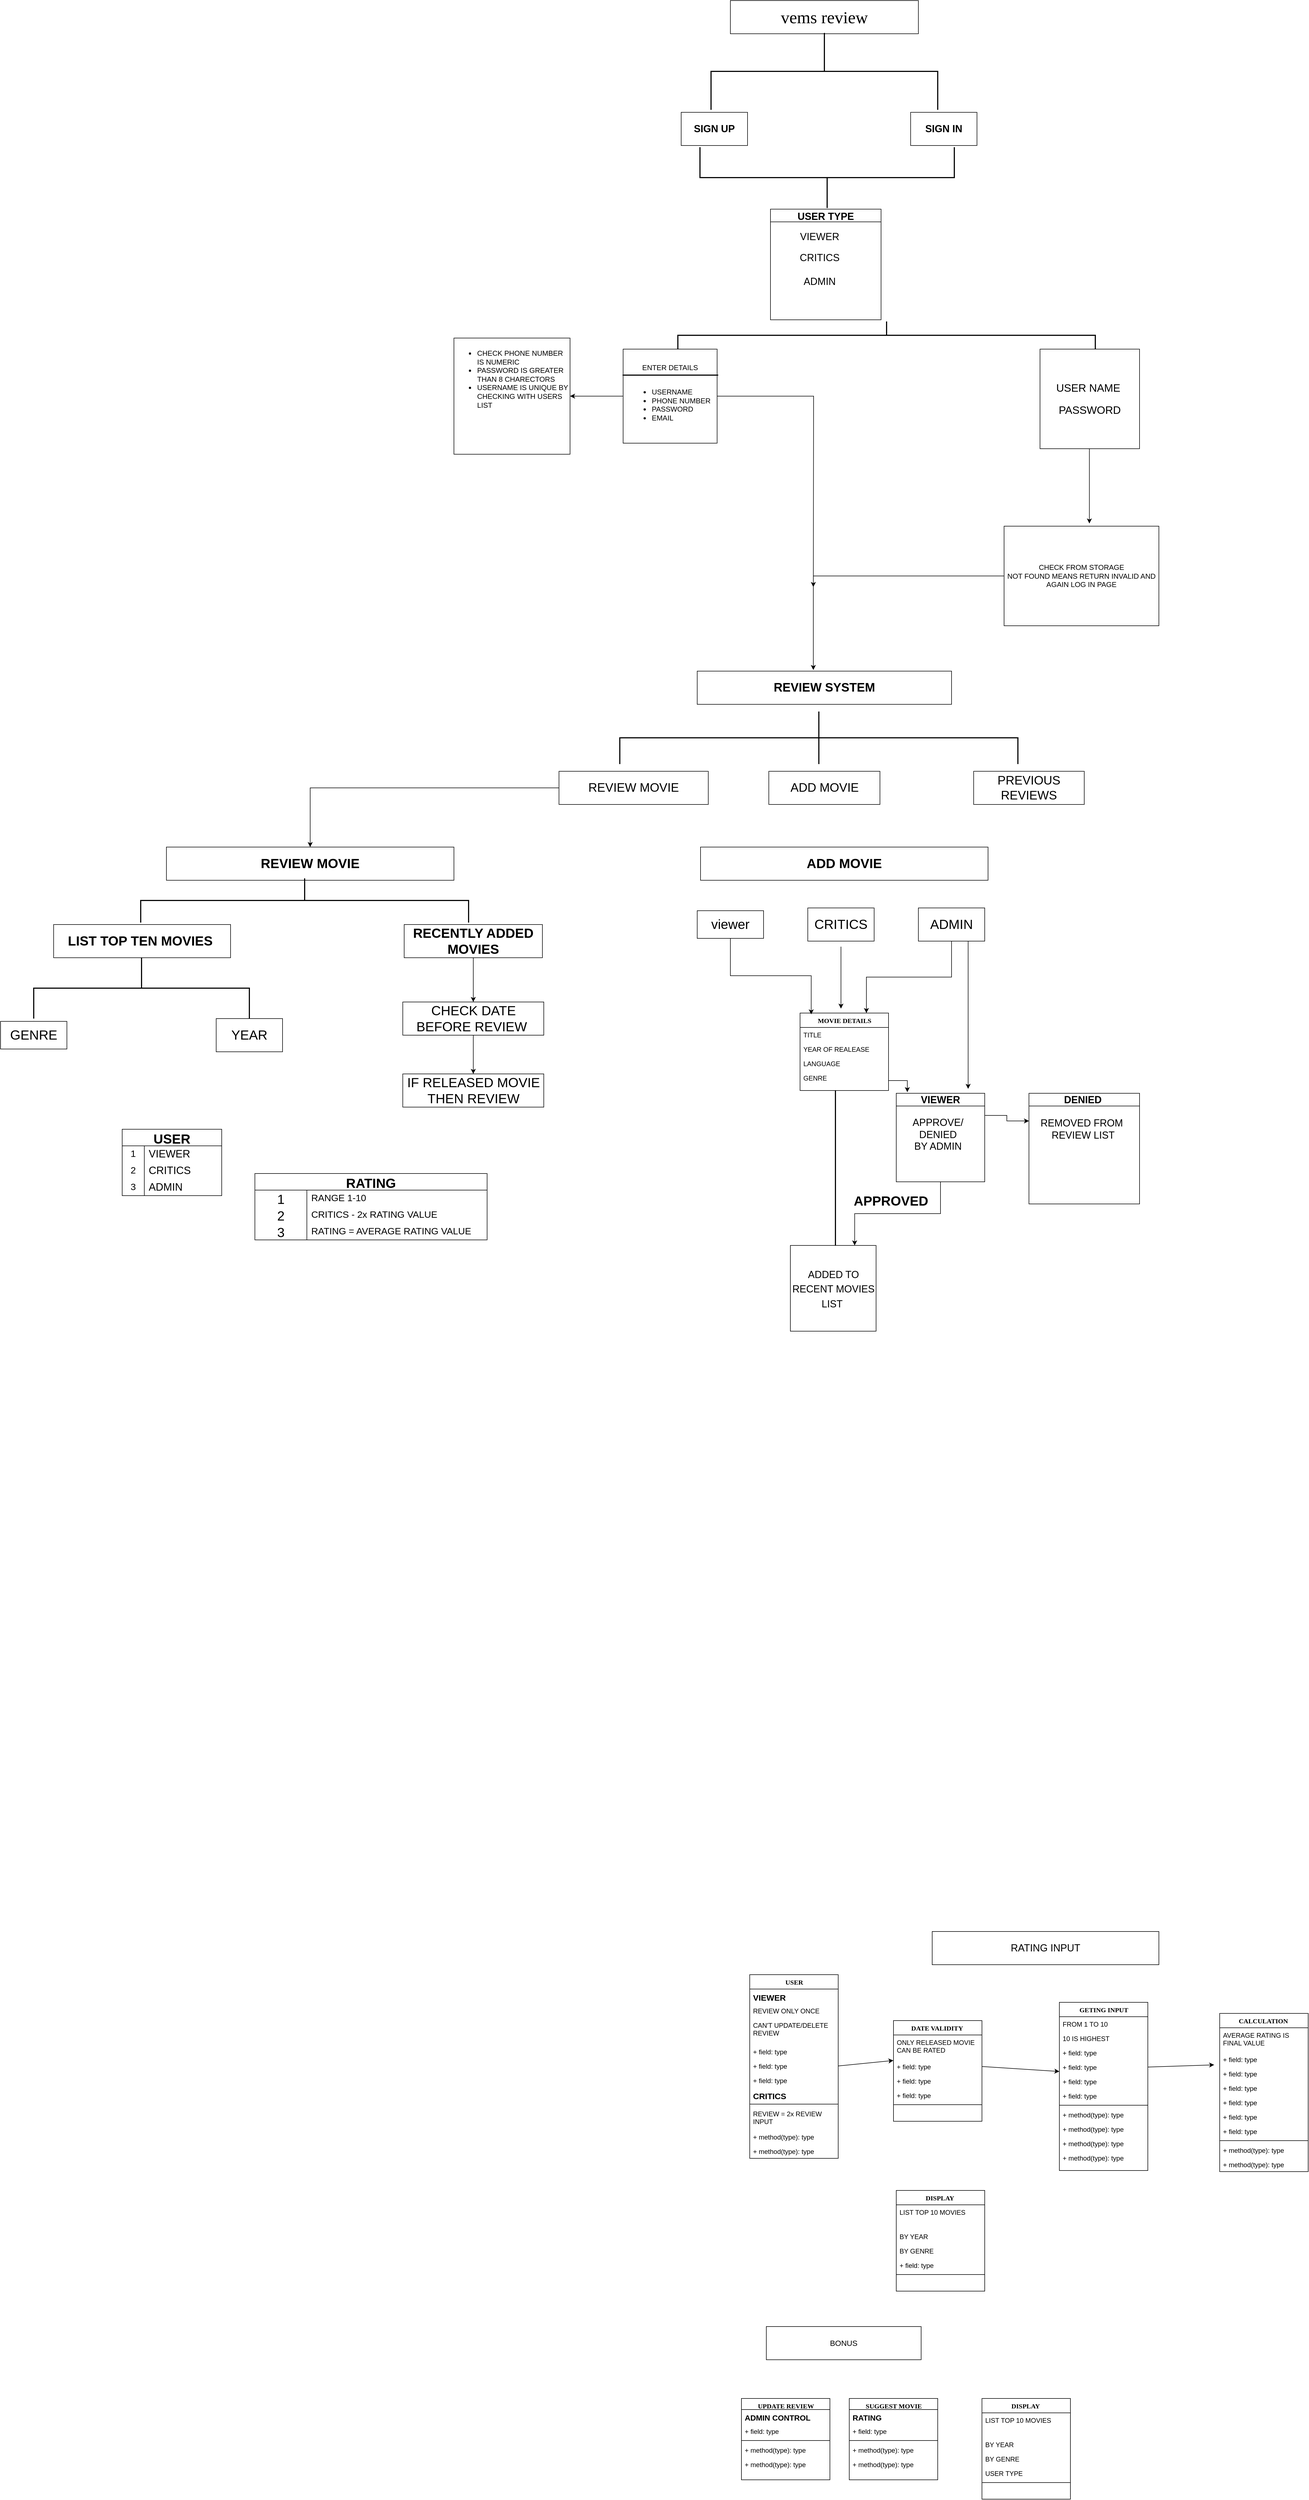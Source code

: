 <mxfile version="20.5.3" type="github">
  <diagram name="Page-1" id="9f46799a-70d6-7492-0946-bef42562c5a5">
    <mxGraphModel dx="3189" dy="2248" grid="1" gridSize="10" guides="1" tooltips="1" connect="1" arrows="1" fold="1" page="1" pageScale="1" pageWidth="1100" pageHeight="850" background="none" math="0" shadow="0">
      <root>
        <mxCell id="0" />
        <mxCell id="1" parent="0" />
        <mxCell id="78961159f06e98e8-56" value="MOVIE DETAILS" style="swimlane;html=1;fontStyle=1;align=center;verticalAlign=top;childLayout=stackLayout;horizontal=1;startSize=26;horizontalStack=0;resizeParent=1;resizeLast=0;collapsible=1;marginBottom=0;swimlaneFillColor=#ffffff;rounded=0;shadow=0;comic=0;labelBackgroundColor=none;strokeWidth=1;fillColor=none;fontFamily=Verdana;fontSize=12" parent="1" vertex="1">
          <mxGeometry x="326" y="200" width="160" height="140" as="geometry" />
        </mxCell>
        <mxCell id="78961159f06e98e8-58" value="TITLE" style="text;html=1;strokeColor=none;fillColor=none;align=left;verticalAlign=top;spacingLeft=4;spacingRight=4;whiteSpace=wrap;overflow=hidden;rotatable=0;points=[[0,0.5],[1,0.5]];portConstraint=eastwest;" parent="78961159f06e98e8-56" vertex="1">
          <mxGeometry y="26" width="160" height="26" as="geometry" />
        </mxCell>
        <mxCell id="78961159f06e98e8-57" value="YEAR OF REALEASE" style="text;html=1;strokeColor=none;fillColor=none;align=left;verticalAlign=top;spacingLeft=4;spacingRight=4;whiteSpace=wrap;overflow=hidden;rotatable=0;points=[[0,0.5],[1,0.5]];portConstraint=eastwest;" parent="78961159f06e98e8-56" vertex="1">
          <mxGeometry y="52" width="160" height="26" as="geometry" />
        </mxCell>
        <mxCell id="78961159f06e98e8-59" value="LANGUAGE" style="text;html=1;strokeColor=none;fillColor=none;align=left;verticalAlign=top;spacingLeft=4;spacingRight=4;whiteSpace=wrap;overflow=hidden;rotatable=0;points=[[0,0.5],[1,0.5]];portConstraint=eastwest;" parent="78961159f06e98e8-56" vertex="1">
          <mxGeometry y="78" width="160" height="26" as="geometry" />
        </mxCell>
        <mxCell id="78961159f06e98e8-61" value="GENRE" style="text;html=1;strokeColor=none;fillColor=none;align=left;verticalAlign=top;spacingLeft=4;spacingRight=4;whiteSpace=wrap;overflow=hidden;rotatable=0;points=[[0,0.5],[1,0.5]];portConstraint=eastwest;" parent="78961159f06e98e8-56" vertex="1">
          <mxGeometry y="104" width="160" height="36" as="geometry" />
        </mxCell>
        <mxCell id="78961159f06e98e8-69" value="USER" style="swimlane;html=1;fontStyle=1;align=center;verticalAlign=top;childLayout=stackLayout;horizontal=1;startSize=26;horizontalStack=0;resizeParent=1;resizeLast=0;collapsible=1;marginBottom=0;swimlaneFillColor=#ffffff;rounded=0;shadow=0;comic=0;labelBackgroundColor=none;strokeWidth=1;fillColor=none;fontFamily=Verdana;fontSize=12" parent="1" vertex="1">
          <mxGeometry x="235" y="1938" width="160" height="332" as="geometry" />
        </mxCell>
        <mxCell id="78961159f06e98e8-75" value="&lt;b&gt;&lt;font style=&quot;font-size: 15px;&quot;&gt;VIEWER&lt;/font&gt;&lt;/b&gt;" style="text;html=1;strokeColor=none;fillColor=none;align=left;verticalAlign=top;spacingLeft=4;spacingRight=4;whiteSpace=wrap;overflow=hidden;rotatable=0;points=[[0,0.5],[1,0.5]];portConstraint=eastwest;" parent="78961159f06e98e8-69" vertex="1">
          <mxGeometry y="26" width="160" height="26" as="geometry" />
        </mxCell>
        <mxCell id="78961159f06e98e8-70" value="REVIEW ONLY ONCE" style="text;html=1;strokeColor=none;fillColor=none;align=left;verticalAlign=top;spacingLeft=4;spacingRight=4;whiteSpace=wrap;overflow=hidden;rotatable=0;points=[[0,0.5],[1,0.5]];portConstraint=eastwest;" parent="78961159f06e98e8-69" vertex="1">
          <mxGeometry y="52" width="160" height="26" as="geometry" />
        </mxCell>
        <mxCell id="78961159f06e98e8-72" value="CAN&#39;T UPDATE/DELETE REVIEW" style="text;html=1;strokeColor=none;fillColor=none;align=left;verticalAlign=top;spacingLeft=4;spacingRight=4;whiteSpace=wrap;overflow=hidden;rotatable=0;points=[[0,0.5],[1,0.5]];portConstraint=eastwest;" parent="78961159f06e98e8-69" vertex="1">
          <mxGeometry y="78" width="160" height="48" as="geometry" />
        </mxCell>
        <mxCell id="78961159f06e98e8-74" value="+ field: type" style="text;html=1;strokeColor=none;fillColor=none;align=left;verticalAlign=top;spacingLeft=4;spacingRight=4;whiteSpace=wrap;overflow=hidden;rotatable=0;points=[[0,0.5],[1,0.5]];portConstraint=eastwest;" parent="78961159f06e98e8-69" vertex="1">
          <mxGeometry y="126" width="160" height="26" as="geometry" />
        </mxCell>
        <mxCell id="78961159f06e98e8-71" value="+ field: type" style="text;html=1;strokeColor=none;fillColor=none;align=left;verticalAlign=top;spacingLeft=4;spacingRight=4;whiteSpace=wrap;overflow=hidden;rotatable=0;points=[[0,0.5],[1,0.5]];portConstraint=eastwest;" parent="78961159f06e98e8-69" vertex="1">
          <mxGeometry y="152" width="160" height="26" as="geometry" />
        </mxCell>
        <mxCell id="78961159f06e98e8-76" value="+ field: type" style="text;html=1;strokeColor=none;fillColor=none;align=left;verticalAlign=top;spacingLeft=4;spacingRight=4;whiteSpace=wrap;overflow=hidden;rotatable=0;points=[[0,0.5],[1,0.5]];portConstraint=eastwest;" parent="78961159f06e98e8-69" vertex="1">
          <mxGeometry y="178" width="160" height="26" as="geometry" />
        </mxCell>
        <mxCell id="78961159f06e98e8-78" value="&lt;b&gt;&lt;font style=&quot;font-size: 15px;&quot;&gt;CRITICS&lt;/font&gt;&lt;/b&gt;" style="text;html=1;strokeColor=none;fillColor=none;align=left;verticalAlign=top;spacingLeft=4;spacingRight=4;whiteSpace=wrap;overflow=hidden;rotatable=0;points=[[0,0.5],[1,0.5]];portConstraint=eastwest;" parent="78961159f06e98e8-69" vertex="1">
          <mxGeometry y="204" width="160" height="26" as="geometry" />
        </mxCell>
        <mxCell id="78961159f06e98e8-77" value="" style="line;html=1;strokeWidth=1;fillColor=none;align=left;verticalAlign=middle;spacingTop=-1;spacingLeft=3;spacingRight=3;rotatable=0;labelPosition=right;points=[];portConstraint=eastwest;" parent="78961159f06e98e8-69" vertex="1">
          <mxGeometry y="230" width="160" height="8" as="geometry" />
        </mxCell>
        <mxCell id="78961159f06e98e8-79" value="REVIEW = 2x REVIEW INPUT" style="text;html=1;strokeColor=none;fillColor=none;align=left;verticalAlign=top;spacingLeft=4;spacingRight=4;whiteSpace=wrap;overflow=hidden;rotatable=0;points=[[0,0.5],[1,0.5]];portConstraint=eastwest;" parent="78961159f06e98e8-69" vertex="1">
          <mxGeometry y="238" width="160" height="42" as="geometry" />
        </mxCell>
        <mxCell id="78961159f06e98e8-80" value="+ method(type): type" style="text;html=1;strokeColor=none;fillColor=none;align=left;verticalAlign=top;spacingLeft=4;spacingRight=4;whiteSpace=wrap;overflow=hidden;rotatable=0;points=[[0,0.5],[1,0.5]];portConstraint=eastwest;" parent="78961159f06e98e8-69" vertex="1">
          <mxGeometry y="280" width="160" height="26" as="geometry" />
        </mxCell>
        <mxCell id="78961159f06e98e8-81" value="+ method(type): type" style="text;html=1;strokeColor=none;fillColor=none;align=left;verticalAlign=top;spacingLeft=4;spacingRight=4;whiteSpace=wrap;overflow=hidden;rotatable=0;points=[[0,0.5],[1,0.5]];portConstraint=eastwest;" parent="78961159f06e98e8-69" vertex="1">
          <mxGeometry y="306" width="160" height="26" as="geometry" />
        </mxCell>
        <mxCell id="78961159f06e98e8-82" value="CALCULATION&amp;nbsp;" style="swimlane;html=1;fontStyle=1;align=center;verticalAlign=top;childLayout=stackLayout;horizontal=1;startSize=26;horizontalStack=0;resizeParent=1;resizeLast=0;collapsible=1;marginBottom=0;swimlaneFillColor=#ffffff;rounded=0;shadow=0;comic=0;labelBackgroundColor=none;strokeWidth=1;fillColor=none;fontFamily=Verdana;fontSize=12" parent="1" vertex="1">
          <mxGeometry x="1085" y="2008" width="160" height="286" as="geometry" />
        </mxCell>
        <mxCell id="78961159f06e98e8-83" value="AVERAGE RATING IS FINAL VALUE" style="text;html=1;strokeColor=none;fillColor=none;align=left;verticalAlign=top;spacingLeft=4;spacingRight=4;whiteSpace=wrap;overflow=hidden;rotatable=0;points=[[0,0.5],[1,0.5]];portConstraint=eastwest;" parent="78961159f06e98e8-82" vertex="1">
          <mxGeometry y="26" width="160" height="44" as="geometry" />
        </mxCell>
        <mxCell id="78961159f06e98e8-84" value="+ field: type" style="text;html=1;strokeColor=none;fillColor=none;align=left;verticalAlign=top;spacingLeft=4;spacingRight=4;whiteSpace=wrap;overflow=hidden;rotatable=0;points=[[0,0.5],[1,0.5]];portConstraint=eastwest;" parent="78961159f06e98e8-82" vertex="1">
          <mxGeometry y="70" width="160" height="26" as="geometry" />
        </mxCell>
        <mxCell id="78961159f06e98e8-85" value="+ field: type" style="text;html=1;strokeColor=none;fillColor=none;align=left;verticalAlign=top;spacingLeft=4;spacingRight=4;whiteSpace=wrap;overflow=hidden;rotatable=0;points=[[0,0.5],[1,0.5]];portConstraint=eastwest;" parent="78961159f06e98e8-82" vertex="1">
          <mxGeometry y="96" width="160" height="26" as="geometry" />
        </mxCell>
        <mxCell id="78961159f06e98e8-86" value="+ field: type" style="text;html=1;strokeColor=none;fillColor=none;align=left;verticalAlign=top;spacingLeft=4;spacingRight=4;whiteSpace=wrap;overflow=hidden;rotatable=0;points=[[0,0.5],[1,0.5]];portConstraint=eastwest;" parent="78961159f06e98e8-82" vertex="1">
          <mxGeometry y="122" width="160" height="26" as="geometry" />
        </mxCell>
        <mxCell id="78961159f06e98e8-87" value="+ field: type" style="text;html=1;strokeColor=none;fillColor=none;align=left;verticalAlign=top;spacingLeft=4;spacingRight=4;whiteSpace=wrap;overflow=hidden;rotatable=0;points=[[0,0.5],[1,0.5]];portConstraint=eastwest;" parent="78961159f06e98e8-82" vertex="1">
          <mxGeometry y="148" width="160" height="26" as="geometry" />
        </mxCell>
        <mxCell id="78961159f06e98e8-88" value="+ field: type" style="text;html=1;strokeColor=none;fillColor=none;align=left;verticalAlign=top;spacingLeft=4;spacingRight=4;whiteSpace=wrap;overflow=hidden;rotatable=0;points=[[0,0.5],[1,0.5]];portConstraint=eastwest;" parent="78961159f06e98e8-82" vertex="1">
          <mxGeometry y="174" width="160" height="26" as="geometry" />
        </mxCell>
        <mxCell id="78961159f06e98e8-89" value="+ field: type" style="text;html=1;strokeColor=none;fillColor=none;align=left;verticalAlign=top;spacingLeft=4;spacingRight=4;whiteSpace=wrap;overflow=hidden;rotatable=0;points=[[0,0.5],[1,0.5]];portConstraint=eastwest;" parent="78961159f06e98e8-82" vertex="1">
          <mxGeometry y="200" width="160" height="26" as="geometry" />
        </mxCell>
        <mxCell id="78961159f06e98e8-90" value="" style="line;html=1;strokeWidth=1;fillColor=none;align=left;verticalAlign=middle;spacingTop=-1;spacingLeft=3;spacingRight=3;rotatable=0;labelPosition=right;points=[];portConstraint=eastwest;" parent="78961159f06e98e8-82" vertex="1">
          <mxGeometry y="226" width="160" height="8" as="geometry" />
        </mxCell>
        <mxCell id="78961159f06e98e8-91" value="+ method(type): type" style="text;html=1;strokeColor=none;fillColor=none;align=left;verticalAlign=top;spacingLeft=4;spacingRight=4;whiteSpace=wrap;overflow=hidden;rotatable=0;points=[[0,0.5],[1,0.5]];portConstraint=eastwest;" parent="78961159f06e98e8-82" vertex="1">
          <mxGeometry y="234" width="160" height="26" as="geometry" />
        </mxCell>
        <mxCell id="78961159f06e98e8-94" value="+ method(type): type" style="text;html=1;strokeColor=none;fillColor=none;align=left;verticalAlign=top;spacingLeft=4;spacingRight=4;whiteSpace=wrap;overflow=hidden;rotatable=0;points=[[0,0.5],[1,0.5]];portConstraint=eastwest;" parent="78961159f06e98e8-82" vertex="1">
          <mxGeometry y="260" width="160" height="26" as="geometry" />
        </mxCell>
        <mxCell id="78961159f06e98e8-95" value="DATE VALIDITY&amp;nbsp;" style="swimlane;html=1;fontStyle=1;align=center;verticalAlign=top;childLayout=stackLayout;horizontal=1;startSize=26;horizontalStack=0;resizeParent=1;resizeLast=0;collapsible=1;marginBottom=0;swimlaneFillColor=#ffffff;rounded=0;shadow=0;comic=0;labelBackgroundColor=none;strokeWidth=1;fillColor=none;fontFamily=Verdana;fontSize=12" parent="1" vertex="1">
          <mxGeometry x="495" y="2021" width="160" height="182" as="geometry" />
        </mxCell>
        <mxCell id="78961159f06e98e8-96" value="ONLY RELEASED MOVIE CAN BE RATED" style="text;html=1;strokeColor=none;fillColor=none;align=left;verticalAlign=top;spacingLeft=4;spacingRight=4;whiteSpace=wrap;overflow=hidden;rotatable=0;points=[[0,0.5],[1,0.5]];portConstraint=eastwest;" parent="78961159f06e98e8-95" vertex="1">
          <mxGeometry y="26" width="160" height="44" as="geometry" />
        </mxCell>
        <mxCell id="78961159f06e98e8-97" value="+ field: type" style="text;html=1;strokeColor=none;fillColor=none;align=left;verticalAlign=top;spacingLeft=4;spacingRight=4;whiteSpace=wrap;overflow=hidden;rotatable=0;points=[[0,0.5],[1,0.5]];portConstraint=eastwest;" parent="78961159f06e98e8-95" vertex="1">
          <mxGeometry y="70" width="160" height="26" as="geometry" />
        </mxCell>
        <mxCell id="78961159f06e98e8-98" value="+ field: type" style="text;html=1;strokeColor=none;fillColor=none;align=left;verticalAlign=top;spacingLeft=4;spacingRight=4;whiteSpace=wrap;overflow=hidden;rotatable=0;points=[[0,0.5],[1,0.5]];portConstraint=eastwest;" parent="78961159f06e98e8-95" vertex="1">
          <mxGeometry y="96" width="160" height="26" as="geometry" />
        </mxCell>
        <mxCell id="78961159f06e98e8-102" value="+ field: type" style="text;html=1;strokeColor=none;fillColor=none;align=left;verticalAlign=top;spacingLeft=4;spacingRight=4;whiteSpace=wrap;overflow=hidden;rotatable=0;points=[[0,0.5],[1,0.5]];portConstraint=eastwest;" parent="78961159f06e98e8-95" vertex="1">
          <mxGeometry y="122" width="160" height="26" as="geometry" />
        </mxCell>
        <mxCell id="78961159f06e98e8-103" value="" style="line;html=1;strokeWidth=1;fillColor=none;align=left;verticalAlign=middle;spacingTop=-1;spacingLeft=3;spacingRight=3;rotatable=0;labelPosition=right;points=[];portConstraint=eastwest;" parent="78961159f06e98e8-95" vertex="1">
          <mxGeometry y="148" width="160" height="8" as="geometry" />
        </mxCell>
        <mxCell id="78961159f06e98e8-104" value="+ method(type): type" style="text;html=1;strokeColor=none;fillColor=none;align=left;verticalAlign=top;spacingLeft=4;spacingRight=4;whiteSpace=wrap;overflow=hidden;rotatable=0;points=[[0,0.5],[1,0.5]];portConstraint=eastwest;" parent="78961159f06e98e8-95" vertex="1">
          <mxGeometry y="156" width="160" height="6" as="geometry" />
        </mxCell>
        <mxCell id="78961159f06e98e8-108" value="UPDATE REVIEW" style="swimlane;html=1;fontStyle=1;align=center;verticalAlign=top;childLayout=stackLayout;horizontal=1;startSize=20;horizontalStack=0;resizeParent=1;resizeLast=0;collapsible=1;marginBottom=0;swimlaneFillColor=#ffffff;rounded=0;shadow=0;comic=0;labelBackgroundColor=none;strokeWidth=1;fillColor=none;fontFamily=Verdana;fontSize=12" parent="1" vertex="1">
          <mxGeometry x="220" y="2704" width="160" height="147" as="geometry" />
        </mxCell>
        <mxCell id="78961159f06e98e8-109" value="&lt;b&gt;&lt;font style=&quot;font-size: 14px;&quot;&gt;ADMIN CONTROL&lt;/font&gt;&lt;/b&gt;" style="text;html=1;strokeColor=none;fillColor=none;align=left;verticalAlign=top;spacingLeft=4;spacingRight=4;whiteSpace=wrap;overflow=hidden;rotatable=0;points=[[0,0.5],[1,0.5]];portConstraint=eastwest;" parent="78961159f06e98e8-108" vertex="1">
          <mxGeometry y="20" width="160" height="26" as="geometry" />
        </mxCell>
        <mxCell id="78961159f06e98e8-110" value="+ field: type" style="text;html=1;strokeColor=none;fillColor=none;align=left;verticalAlign=top;spacingLeft=4;spacingRight=4;whiteSpace=wrap;overflow=hidden;rotatable=0;points=[[0,0.5],[1,0.5]];portConstraint=eastwest;" parent="78961159f06e98e8-108" vertex="1">
          <mxGeometry y="46" width="160" height="26" as="geometry" />
        </mxCell>
        <mxCell id="78961159f06e98e8-116" value="" style="line;html=1;strokeWidth=1;fillColor=none;align=left;verticalAlign=middle;spacingTop=-1;spacingLeft=3;spacingRight=3;rotatable=0;labelPosition=right;points=[];portConstraint=eastwest;" parent="78961159f06e98e8-108" vertex="1">
          <mxGeometry y="72" width="160" height="8" as="geometry" />
        </mxCell>
        <mxCell id="78961159f06e98e8-117" value="+ method(type): type" style="text;html=1;strokeColor=none;fillColor=none;align=left;verticalAlign=top;spacingLeft=4;spacingRight=4;whiteSpace=wrap;overflow=hidden;rotatable=0;points=[[0,0.5],[1,0.5]];portConstraint=eastwest;" parent="78961159f06e98e8-108" vertex="1">
          <mxGeometry y="80" width="160" height="26" as="geometry" />
        </mxCell>
        <mxCell id="78961159f06e98e8-120" value="+ method(type): type" style="text;html=1;strokeColor=none;fillColor=none;align=left;verticalAlign=top;spacingLeft=4;spacingRight=4;whiteSpace=wrap;overflow=hidden;rotatable=0;points=[[0,0.5],[1,0.5]];portConstraint=eastwest;" parent="78961159f06e98e8-108" vertex="1">
          <mxGeometry y="106" width="160" height="26" as="geometry" />
        </mxCell>
        <mxCell id="sYFY0Qu50lyam46HtcYW-1" value="&lt;font face=&quot;Times New Roman&quot;&gt;&lt;span style=&quot;font-size: 31px;&quot;&gt;vems review&lt;/span&gt;&lt;/font&gt;" style="rounded=0;whiteSpace=wrap;html=1;" parent="1" vertex="1">
          <mxGeometry x="200" y="-1630" width="340" height="60" as="geometry" />
        </mxCell>
        <mxCell id="7-WyZozxblj0V6aCR82g-1" value="&lt;h2&gt;SIGN UP&lt;/h2&gt;" style="rounded=0;whiteSpace=wrap;html=1;" parent="1" vertex="1">
          <mxGeometry x="111" y="-1428" width="120" height="60" as="geometry" />
        </mxCell>
        <mxCell id="7-WyZozxblj0V6aCR82g-2" value="&lt;b&gt;&lt;font style=&quot;font-size: 18px;&quot;&gt;SIGN IN&lt;/font&gt;&lt;/b&gt;" style="rounded=0;whiteSpace=wrap;html=1;" parent="1" vertex="1">
          <mxGeometry x="526" y="-1428" width="120" height="60" as="geometry" />
        </mxCell>
        <mxCell id="KuA1bhgB0br6CfQzRi4M-9" value="" style="edgeStyle=orthogonalEdgeStyle;rounded=0;orthogonalLoop=1;jettySize=auto;html=1;" edge="1" parent="1" source="7-WyZozxblj0V6aCR82g-3" target="KuA1bhgB0br6CfQzRi4M-8">
          <mxGeometry relative="1" as="geometry" />
        </mxCell>
        <mxCell id="KuA1bhgB0br6CfQzRi4M-63" style="edgeStyle=orthogonalEdgeStyle;rounded=0;orthogonalLoop=1;jettySize=auto;html=1;fontFamily=Helvetica;fontSize=24;" edge="1" parent="1" source="7-WyZozxblj0V6aCR82g-3">
          <mxGeometry relative="1" as="geometry">
            <mxPoint x="350" y="-570" as="targetPoint" />
          </mxGeometry>
        </mxCell>
        <mxCell id="7-WyZozxblj0V6aCR82g-3" value="ENTER DETAILS&lt;br&gt;&lt;br&gt;&lt;div style=&quot;text-align: left;&quot;&gt;&lt;ul&gt;&lt;li&gt;&lt;span style=&quot;background-color: initial;&quot;&gt;USERNAME&lt;/span&gt;&lt;/li&gt;&lt;li&gt;&lt;span style=&quot;background-color: initial;&quot;&gt;PHONE NUMBER&lt;/span&gt;&lt;/li&gt;&lt;li&gt;&lt;span style=&quot;background-color: initial;&quot;&gt;PASSWORD&lt;/span&gt;&lt;/li&gt;&lt;li&gt;&lt;span style=&quot;background-color: initial;&quot;&gt;EMAIL&lt;/span&gt;&lt;/li&gt;&lt;/ul&gt;&lt;/div&gt;" style="whiteSpace=wrap;html=1;aspect=fixed;fontSize=13;" parent="1" vertex="1">
          <mxGeometry x="6" y="-1000" width="170" height="170" as="geometry" />
        </mxCell>
        <mxCell id="7-WyZozxblj0V6aCR82g-6" value="" style="edgeStyle=orthogonalEdgeStyle;rounded=0;orthogonalLoop=1;jettySize=auto;html=1;fontSize=13;entryX=0.551;entryY=-0.027;entryDx=0;entryDy=0;entryPerimeter=0;" parent="1" source="7-WyZozxblj0V6aCR82g-4" target="7-WyZozxblj0V6aCR82g-7" edge="1">
          <mxGeometry relative="1" as="geometry">
            <mxPoint x="640" y="-475" as="targetPoint" />
            <Array as="points">
              <mxPoint x="850" y="-707" />
            </Array>
          </mxGeometry>
        </mxCell>
        <mxCell id="7-WyZozxblj0V6aCR82g-4" value="&lt;h2&gt;&lt;span style=&quot;font-weight: normal;&quot;&gt;USER NAME&amp;nbsp;&lt;/span&gt;&lt;/h2&gt;&lt;h2&gt;&lt;span style=&quot;font-weight: normal;&quot;&gt;PASSWORD&lt;/span&gt;&lt;/h2&gt;" style="whiteSpace=wrap;html=1;aspect=fixed;fontSize=13;labelPosition=center;verticalLabelPosition=middle;align=center;verticalAlign=middle;" parent="1" vertex="1">
          <mxGeometry x="760" y="-1000" width="180" height="180" as="geometry" />
        </mxCell>
        <mxCell id="KuA1bhgB0br6CfQzRi4M-61" style="edgeStyle=orthogonalEdgeStyle;rounded=0;orthogonalLoop=1;jettySize=auto;html=1;exitX=0;exitY=0.5;exitDx=0;exitDy=0;fontFamily=Helvetica;fontSize=24;" edge="1" parent="1" source="7-WyZozxblj0V6aCR82g-7">
          <mxGeometry relative="1" as="geometry">
            <mxPoint x="350" y="-420" as="targetPoint" />
            <Array as="points">
              <mxPoint x="350" y="-590" />
              <mxPoint x="350" y="-420" />
            </Array>
          </mxGeometry>
        </mxCell>
        <mxCell id="7-WyZozxblj0V6aCR82g-7" value="CHECK FROM STORAGE&lt;br&gt;NOT FOUND MEANS RETURN INVALID AND AGAIN LOG IN PAGE" style="rounded=0;whiteSpace=wrap;html=1;fontSize=13;" parent="1" vertex="1">
          <mxGeometry x="695" y="-680" width="280" height="180" as="geometry" />
        </mxCell>
        <mxCell id="7-WyZozxblj0V6aCR82g-17" value="&lt;b&gt;&lt;font style=&quot;font-size: 24px;&quot;&gt;ADD MOVIE&lt;/font&gt;&lt;/b&gt;" style="rounded=0;whiteSpace=wrap;html=1;" parent="1" vertex="1">
          <mxGeometry x="146" y="-100" width="520" height="60" as="geometry" />
        </mxCell>
        <mxCell id="KuA1bhgB0br6CfQzRi4M-30" style="edgeStyle=orthogonalEdgeStyle;rounded=0;orthogonalLoop=1;jettySize=auto;html=1;exitX=0.5;exitY=1;exitDx=0;exitDy=0;entryX=0.126;entryY=0.017;entryDx=0;entryDy=0;entryPerimeter=0;fontFamily=Helvetica;fontSize=22;" edge="1" parent="1" source="7-WyZozxblj0V6aCR82g-18" target="78961159f06e98e8-56">
          <mxGeometry relative="1" as="geometry" />
        </mxCell>
        <mxCell id="7-WyZozxblj0V6aCR82g-18" value="viewer" style="rounded=0;whiteSpace=wrap;html=1;fontSize=24;" parent="1" vertex="1">
          <mxGeometry x="140" y="15" width="120" height="50" as="geometry" />
        </mxCell>
        <mxCell id="7-WyZozxblj0V6aCR82g-45" value="USER TYPE" style="swimlane;fontSize=18;" parent="1" vertex="1">
          <mxGeometry x="272.5" y="-1253" width="200" height="200" as="geometry" />
        </mxCell>
        <mxCell id="7-WyZozxblj0V6aCR82g-47" value="VIEWER" style="text;html=1;align=center;verticalAlign=middle;resizable=0;points=[];autosize=1;strokeColor=none;fillColor=none;fontSize=18;" parent="7-WyZozxblj0V6aCR82g-45" vertex="1">
          <mxGeometry x="43" y="30" width="90" height="40" as="geometry" />
        </mxCell>
        <mxCell id="7-WyZozxblj0V6aCR82g-48" value="CRITICS&lt;br&gt;&lt;br&gt;ADMIN" style="text;html=1;align=center;verticalAlign=middle;resizable=0;points=[];autosize=1;strokeColor=none;fillColor=none;fontSize=18;" parent="7-WyZozxblj0V6aCR82g-45" vertex="1">
          <mxGeometry x="38" y="70" width="100" height="80" as="geometry" />
        </mxCell>
        <mxCell id="7-WyZozxblj0V6aCR82g-52" value="RATING INPUT" style="rounded=0;whiteSpace=wrap;html=1;fontSize=18;" parent="1" vertex="1">
          <mxGeometry x="565" y="1860" width="410" height="60" as="geometry" />
        </mxCell>
        <mxCell id="7-WyZozxblj0V6aCR82g-53" value="GETING INPUT" style="swimlane;html=1;fontStyle=1;align=center;verticalAlign=top;childLayout=stackLayout;horizontal=1;startSize=26;horizontalStack=0;resizeParent=1;resizeLast=0;collapsible=1;marginBottom=0;swimlaneFillColor=#ffffff;rounded=0;shadow=0;comic=0;labelBackgroundColor=none;strokeWidth=1;fillColor=none;fontFamily=Verdana;fontSize=12" parent="1" vertex="1">
          <mxGeometry x="795" y="1988" width="160" height="304" as="geometry" />
        </mxCell>
        <mxCell id="7-WyZozxblj0V6aCR82g-54" value="FROM 1 TO 10" style="text;html=1;strokeColor=none;fillColor=none;align=left;verticalAlign=top;spacingLeft=4;spacingRight=4;whiteSpace=wrap;overflow=hidden;rotatable=0;points=[[0,0.5],[1,0.5]];portConstraint=eastwest;" parent="7-WyZozxblj0V6aCR82g-53" vertex="1">
          <mxGeometry y="26" width="160" height="26" as="geometry" />
        </mxCell>
        <mxCell id="7-WyZozxblj0V6aCR82g-55" value="10 IS HIGHEST" style="text;html=1;strokeColor=none;fillColor=none;align=left;verticalAlign=top;spacingLeft=4;spacingRight=4;whiteSpace=wrap;overflow=hidden;rotatable=0;points=[[0,0.5],[1,0.5]];portConstraint=eastwest;" parent="7-WyZozxblj0V6aCR82g-53" vertex="1">
          <mxGeometry y="52" width="160" height="26" as="geometry" />
        </mxCell>
        <mxCell id="7-WyZozxblj0V6aCR82g-56" value="+ field: type" style="text;html=1;strokeColor=none;fillColor=none;align=left;verticalAlign=top;spacingLeft=4;spacingRight=4;whiteSpace=wrap;overflow=hidden;rotatable=0;points=[[0,0.5],[1,0.5]];portConstraint=eastwest;" parent="7-WyZozxblj0V6aCR82g-53" vertex="1">
          <mxGeometry y="78" width="160" height="26" as="geometry" />
        </mxCell>
        <mxCell id="7-WyZozxblj0V6aCR82g-57" value="+ field: type" style="text;html=1;strokeColor=none;fillColor=none;align=left;verticalAlign=top;spacingLeft=4;spacingRight=4;whiteSpace=wrap;overflow=hidden;rotatable=0;points=[[0,0.5],[1,0.5]];portConstraint=eastwest;" parent="7-WyZozxblj0V6aCR82g-53" vertex="1">
          <mxGeometry y="104" width="160" height="26" as="geometry" />
        </mxCell>
        <mxCell id="7-WyZozxblj0V6aCR82g-58" value="+ field: type" style="text;html=1;strokeColor=none;fillColor=none;align=left;verticalAlign=top;spacingLeft=4;spacingRight=4;whiteSpace=wrap;overflow=hidden;rotatable=0;points=[[0,0.5],[1,0.5]];portConstraint=eastwest;" parent="7-WyZozxblj0V6aCR82g-53" vertex="1">
          <mxGeometry y="130" width="160" height="26" as="geometry" />
        </mxCell>
        <mxCell id="7-WyZozxblj0V6aCR82g-59" value="+ field: type" style="text;html=1;strokeColor=none;fillColor=none;align=left;verticalAlign=top;spacingLeft=4;spacingRight=4;whiteSpace=wrap;overflow=hidden;rotatable=0;points=[[0,0.5],[1,0.5]];portConstraint=eastwest;" parent="7-WyZozxblj0V6aCR82g-53" vertex="1">
          <mxGeometry y="156" width="160" height="26" as="geometry" />
        </mxCell>
        <mxCell id="7-WyZozxblj0V6aCR82g-60" value="" style="line;html=1;strokeWidth=1;fillColor=none;align=left;verticalAlign=middle;spacingTop=-1;spacingLeft=3;spacingRight=3;rotatable=0;labelPosition=right;points=[];portConstraint=eastwest;" parent="7-WyZozxblj0V6aCR82g-53" vertex="1">
          <mxGeometry y="182" width="160" height="8" as="geometry" />
        </mxCell>
        <mxCell id="7-WyZozxblj0V6aCR82g-61" value="+ method(type): type" style="text;html=1;strokeColor=none;fillColor=none;align=left;verticalAlign=top;spacingLeft=4;spacingRight=4;whiteSpace=wrap;overflow=hidden;rotatable=0;points=[[0,0.5],[1,0.5]];portConstraint=eastwest;" parent="7-WyZozxblj0V6aCR82g-53" vertex="1">
          <mxGeometry y="190" width="160" height="26" as="geometry" />
        </mxCell>
        <mxCell id="7-WyZozxblj0V6aCR82g-62" value="+ method(type): type" style="text;html=1;strokeColor=none;fillColor=none;align=left;verticalAlign=top;spacingLeft=4;spacingRight=4;whiteSpace=wrap;overflow=hidden;rotatable=0;points=[[0,0.5],[1,0.5]];portConstraint=eastwest;" parent="7-WyZozxblj0V6aCR82g-53" vertex="1">
          <mxGeometry y="216" width="160" height="26" as="geometry" />
        </mxCell>
        <mxCell id="7-WyZozxblj0V6aCR82g-63" value="+ method(type): type" style="text;html=1;strokeColor=none;fillColor=none;align=left;verticalAlign=top;spacingLeft=4;spacingRight=4;whiteSpace=wrap;overflow=hidden;rotatable=0;points=[[0,0.5],[1,0.5]];portConstraint=eastwest;" parent="7-WyZozxblj0V6aCR82g-53" vertex="1">
          <mxGeometry y="242" width="160" height="26" as="geometry" />
        </mxCell>
        <mxCell id="7-WyZozxblj0V6aCR82g-64" value="+ method(type): type" style="text;html=1;strokeColor=none;fillColor=none;align=left;verticalAlign=top;spacingLeft=4;spacingRight=4;whiteSpace=wrap;overflow=hidden;rotatable=0;points=[[0,0.5],[1,0.5]];portConstraint=eastwest;" parent="7-WyZozxblj0V6aCR82g-53" vertex="1">
          <mxGeometry y="268" width="160" height="26" as="geometry" />
        </mxCell>
        <mxCell id="7-WyZozxblj0V6aCR82g-72" style="edgeStyle=none;rounded=0;orthogonalLoop=1;jettySize=auto;html=1;exitX=1;exitY=0.5;exitDx=0;exitDy=0;fontSize=18;entryX=0;entryY=-0.192;entryDx=0;entryDy=0;entryPerimeter=0;" parent="1" source="78961159f06e98e8-97" target="7-WyZozxblj0V6aCR82g-58" edge="1">
          <mxGeometry relative="1" as="geometry">
            <mxPoint x="705" y="2106" as="targetPoint" />
          </mxGeometry>
        </mxCell>
        <mxCell id="7-WyZozxblj0V6aCR82g-73" style="edgeStyle=none;rounded=0;orthogonalLoop=1;jettySize=auto;html=1;exitX=1;exitY=0.5;exitDx=0;exitDy=0;entryX=-0.001;entryY=0.081;entryDx=0;entryDy=0;entryPerimeter=0;fontSize=18;" parent="1" source="78961159f06e98e8-71" target="78961159f06e98e8-97" edge="1">
          <mxGeometry relative="1" as="geometry" />
        </mxCell>
        <mxCell id="7-WyZozxblj0V6aCR82g-75" style="edgeStyle=none;rounded=0;orthogonalLoop=1;jettySize=auto;html=1;exitX=1;exitY=0.5;exitDx=0;exitDy=0;fontSize=18;" parent="1" source="7-WyZozxblj0V6aCR82g-57" edge="1">
          <mxGeometry relative="1" as="geometry">
            <mxPoint x="1075" y="2101" as="targetPoint" />
          </mxGeometry>
        </mxCell>
        <mxCell id="7-WyZozxblj0V6aCR82g-77" value="DISPLAY&amp;nbsp;" style="swimlane;html=1;fontStyle=1;align=center;verticalAlign=top;childLayout=stackLayout;horizontal=1;startSize=26;horizontalStack=0;resizeParent=1;resizeLast=0;collapsible=1;marginBottom=0;swimlaneFillColor=#ffffff;rounded=0;shadow=0;comic=0;labelBackgroundColor=none;strokeWidth=1;fillColor=none;fontFamily=Verdana;fontSize=12" parent="1" vertex="1">
          <mxGeometry x="500" y="2328" width="160" height="182" as="geometry" />
        </mxCell>
        <mxCell id="7-WyZozxblj0V6aCR82g-78" value="LIST TOP 10 MOVIES" style="text;html=1;strokeColor=none;fillColor=none;align=left;verticalAlign=top;spacingLeft=4;spacingRight=4;whiteSpace=wrap;overflow=hidden;rotatable=0;points=[[0,0.5],[1,0.5]];portConstraint=eastwest;" parent="7-WyZozxblj0V6aCR82g-77" vertex="1">
          <mxGeometry y="26" width="160" height="44" as="geometry" />
        </mxCell>
        <mxCell id="7-WyZozxblj0V6aCR82g-79" value="BY YEAR" style="text;html=1;strokeColor=none;fillColor=none;align=left;verticalAlign=top;spacingLeft=4;spacingRight=4;whiteSpace=wrap;overflow=hidden;rotatable=0;points=[[0,0.5],[1,0.5]];portConstraint=eastwest;" parent="7-WyZozxblj0V6aCR82g-77" vertex="1">
          <mxGeometry y="70" width="160" height="26" as="geometry" />
        </mxCell>
        <mxCell id="7-WyZozxblj0V6aCR82g-80" value="BY GENRE" style="text;html=1;strokeColor=none;fillColor=none;align=left;verticalAlign=top;spacingLeft=4;spacingRight=4;whiteSpace=wrap;overflow=hidden;rotatable=0;points=[[0,0.5],[1,0.5]];portConstraint=eastwest;" parent="7-WyZozxblj0V6aCR82g-77" vertex="1">
          <mxGeometry y="96" width="160" height="26" as="geometry" />
        </mxCell>
        <mxCell id="7-WyZozxblj0V6aCR82g-81" value="+ field: type" style="text;html=1;strokeColor=none;fillColor=none;align=left;verticalAlign=top;spacingLeft=4;spacingRight=4;whiteSpace=wrap;overflow=hidden;rotatable=0;points=[[0,0.5],[1,0.5]];portConstraint=eastwest;" parent="7-WyZozxblj0V6aCR82g-77" vertex="1">
          <mxGeometry y="122" width="160" height="26" as="geometry" />
        </mxCell>
        <mxCell id="7-WyZozxblj0V6aCR82g-82" value="" style="line;html=1;strokeWidth=1;fillColor=none;align=left;verticalAlign=middle;spacingTop=-1;spacingLeft=3;spacingRight=3;rotatable=0;labelPosition=right;points=[];portConstraint=eastwest;" parent="7-WyZozxblj0V6aCR82g-77" vertex="1">
          <mxGeometry y="148" width="160" height="8" as="geometry" />
        </mxCell>
        <mxCell id="7-WyZozxblj0V6aCR82g-83" value="+ method(type): type" style="text;html=1;strokeColor=none;fillColor=none;align=left;verticalAlign=top;spacingLeft=4;spacingRight=4;whiteSpace=wrap;overflow=hidden;rotatable=0;points=[[0,0.5],[1,0.5]];portConstraint=eastwest;" parent="7-WyZozxblj0V6aCR82g-77" vertex="1">
          <mxGeometry y="156" width="160" height="6" as="geometry" />
        </mxCell>
        <mxCell id="7-WyZozxblj0V6aCR82g-84" value="BONUS" style="rounded=0;whiteSpace=wrap;html=1;fontSize=14;" parent="1" vertex="1">
          <mxGeometry x="265" y="2574" width="280" height="60" as="geometry" />
        </mxCell>
        <mxCell id="7-WyZozxblj0V6aCR82g-85" value="SUGGEST MOVIE" style="swimlane;html=1;fontStyle=1;align=center;verticalAlign=top;childLayout=stackLayout;horizontal=1;startSize=20;horizontalStack=0;resizeParent=1;resizeLast=0;collapsible=1;marginBottom=0;swimlaneFillColor=#ffffff;rounded=0;shadow=0;comic=0;labelBackgroundColor=none;strokeWidth=1;fillColor=none;fontFamily=Verdana;fontSize=12" parent="1" vertex="1">
          <mxGeometry x="415" y="2704" width="160" height="147" as="geometry" />
        </mxCell>
        <mxCell id="7-WyZozxblj0V6aCR82g-86" value="&lt;span style=&quot;font-size: 14px;&quot;&gt;&lt;b&gt;RATING&lt;/b&gt;&lt;/span&gt;" style="text;html=1;strokeColor=none;fillColor=none;align=left;verticalAlign=top;spacingLeft=4;spacingRight=4;whiteSpace=wrap;overflow=hidden;rotatable=0;points=[[0,0.5],[1,0.5]];portConstraint=eastwest;" parent="7-WyZozxblj0V6aCR82g-85" vertex="1">
          <mxGeometry y="20" width="160" height="26" as="geometry" />
        </mxCell>
        <mxCell id="7-WyZozxblj0V6aCR82g-87" value="+ field: type" style="text;html=1;strokeColor=none;fillColor=none;align=left;verticalAlign=top;spacingLeft=4;spacingRight=4;whiteSpace=wrap;overflow=hidden;rotatable=0;points=[[0,0.5],[1,0.5]];portConstraint=eastwest;" parent="7-WyZozxblj0V6aCR82g-85" vertex="1">
          <mxGeometry y="46" width="160" height="26" as="geometry" />
        </mxCell>
        <mxCell id="7-WyZozxblj0V6aCR82g-88" value="" style="line;html=1;strokeWidth=1;fillColor=none;align=left;verticalAlign=middle;spacingTop=-1;spacingLeft=3;spacingRight=3;rotatable=0;labelPosition=right;points=[];portConstraint=eastwest;" parent="7-WyZozxblj0V6aCR82g-85" vertex="1">
          <mxGeometry y="72" width="160" height="8" as="geometry" />
        </mxCell>
        <mxCell id="7-WyZozxblj0V6aCR82g-89" value="+ method(type): type" style="text;html=1;strokeColor=none;fillColor=none;align=left;verticalAlign=top;spacingLeft=4;spacingRight=4;whiteSpace=wrap;overflow=hidden;rotatable=0;points=[[0,0.5],[1,0.5]];portConstraint=eastwest;" parent="7-WyZozxblj0V6aCR82g-85" vertex="1">
          <mxGeometry y="80" width="160" height="26" as="geometry" />
        </mxCell>
        <mxCell id="7-WyZozxblj0V6aCR82g-90" value="+ method(type): type" style="text;html=1;strokeColor=none;fillColor=none;align=left;verticalAlign=top;spacingLeft=4;spacingRight=4;whiteSpace=wrap;overflow=hidden;rotatable=0;points=[[0,0.5],[1,0.5]];portConstraint=eastwest;" parent="7-WyZozxblj0V6aCR82g-85" vertex="1">
          <mxGeometry y="106" width="160" height="26" as="geometry" />
        </mxCell>
        <mxCell id="7-WyZozxblj0V6aCR82g-91" value="DISPLAY&amp;nbsp;" style="swimlane;html=1;fontStyle=1;align=center;verticalAlign=top;childLayout=stackLayout;horizontal=1;startSize=26;horizontalStack=0;resizeParent=1;resizeLast=0;collapsible=1;marginBottom=0;swimlaneFillColor=#ffffff;rounded=0;shadow=0;comic=0;labelBackgroundColor=none;strokeWidth=1;fillColor=none;fontFamily=Verdana;fontSize=12" parent="1" vertex="1">
          <mxGeometry x="655" y="2704" width="160" height="182" as="geometry" />
        </mxCell>
        <mxCell id="7-WyZozxblj0V6aCR82g-92" value="LIST TOP 10 MOVIES" style="text;html=1;strokeColor=none;fillColor=none;align=left;verticalAlign=top;spacingLeft=4;spacingRight=4;whiteSpace=wrap;overflow=hidden;rotatable=0;points=[[0,0.5],[1,0.5]];portConstraint=eastwest;" parent="7-WyZozxblj0V6aCR82g-91" vertex="1">
          <mxGeometry y="26" width="160" height="44" as="geometry" />
        </mxCell>
        <mxCell id="7-WyZozxblj0V6aCR82g-93" value="BY YEAR" style="text;html=1;strokeColor=none;fillColor=none;align=left;verticalAlign=top;spacingLeft=4;spacingRight=4;whiteSpace=wrap;overflow=hidden;rotatable=0;points=[[0,0.5],[1,0.5]];portConstraint=eastwest;" parent="7-WyZozxblj0V6aCR82g-91" vertex="1">
          <mxGeometry y="70" width="160" height="26" as="geometry" />
        </mxCell>
        <mxCell id="7-WyZozxblj0V6aCR82g-94" value="BY GENRE" style="text;html=1;strokeColor=none;fillColor=none;align=left;verticalAlign=top;spacingLeft=4;spacingRight=4;whiteSpace=wrap;overflow=hidden;rotatable=0;points=[[0,0.5],[1,0.5]];portConstraint=eastwest;" parent="7-WyZozxblj0V6aCR82g-91" vertex="1">
          <mxGeometry y="96" width="160" height="26" as="geometry" />
        </mxCell>
        <mxCell id="7-WyZozxblj0V6aCR82g-95" value="USER TYPE" style="text;html=1;strokeColor=none;fillColor=none;align=left;verticalAlign=top;spacingLeft=4;spacingRight=4;whiteSpace=wrap;overflow=hidden;rotatable=0;points=[[0,0.5],[1,0.5]];portConstraint=eastwest;" parent="7-WyZozxblj0V6aCR82g-91" vertex="1">
          <mxGeometry y="122" width="160" height="26" as="geometry" />
        </mxCell>
        <mxCell id="7-WyZozxblj0V6aCR82g-96" value="" style="line;html=1;strokeWidth=1;fillColor=none;align=left;verticalAlign=middle;spacingTop=-1;spacingLeft=3;spacingRight=3;rotatable=0;labelPosition=right;points=[];portConstraint=eastwest;" parent="7-WyZozxblj0V6aCR82g-91" vertex="1">
          <mxGeometry y="148" width="160" height="8" as="geometry" />
        </mxCell>
        <mxCell id="7-WyZozxblj0V6aCR82g-97" value="+ method(type): type" style="text;html=1;strokeColor=none;fillColor=none;align=left;verticalAlign=top;spacingLeft=4;spacingRight=4;whiteSpace=wrap;overflow=hidden;rotatable=0;points=[[0,0.5],[1,0.5]];portConstraint=eastwest;" parent="7-WyZozxblj0V6aCR82g-91" vertex="1">
          <mxGeometry y="156" width="160" height="6" as="geometry" />
        </mxCell>
        <mxCell id="KuA1bhgB0br6CfQzRi4M-3" value="" style="strokeWidth=2;html=1;shape=mxgraph.flowchart.annotation_2;align=left;labelPosition=right;pointerEvents=1;rotation=90;" vertex="1" parent="1">
          <mxGeometry x="300.5" y="-1707" width="139" height="410" as="geometry" />
        </mxCell>
        <mxCell id="KuA1bhgB0br6CfQzRi4M-7" value="" style="line;strokeWidth=2;html=1;" vertex="1" parent="1">
          <mxGeometry x="5" y="-958" width="173" height="10" as="geometry" />
        </mxCell>
        <mxCell id="KuA1bhgB0br6CfQzRi4M-8" value="&lt;ul&gt;&lt;li&gt;CHECK PHONE NUMBER IS NUMERIC&lt;/li&gt;&lt;li&gt;PASSWORD IS GREATER THAN 8 CHARECTORS&lt;/li&gt;&lt;li&gt;USERNAME IS UNIQUE BY CHECKING WITH USERS LIST&lt;/li&gt;&lt;/ul&gt;" style="whiteSpace=wrap;html=1;aspect=fixed;fontSize=13;align=left;verticalAlign=top;" vertex="1" parent="1">
          <mxGeometry x="-300" y="-1020" width="210" height="210" as="geometry" />
        </mxCell>
        <mxCell id="KuA1bhgB0br6CfQzRi4M-12" value="&lt;font style=&quot;font-size: 22px;&quot;&gt;&lt;b&gt;REVIEW SYSTEM&lt;/b&gt;&lt;/font&gt;" style="rounded=0;whiteSpace=wrap;html=1;fontFamily=Helvetica;" vertex="1" parent="1">
          <mxGeometry x="140" y="-418" width="460" height="60" as="geometry" />
        </mxCell>
        <mxCell id="KuA1bhgB0br6CfQzRi4M-13" value="PREVIOUS REVIEWS" style="rounded=0;whiteSpace=wrap;html=1;fontFamily=Helvetica;fontSize=22;" vertex="1" parent="1">
          <mxGeometry x="640" y="-237" width="200" height="60" as="geometry" />
        </mxCell>
        <mxCell id="KuA1bhgB0br6CfQzRi4M-14" value="ADD MOVIE" style="rounded=0;whiteSpace=wrap;html=1;fontFamily=Helvetica;fontSize=22;" vertex="1" parent="1">
          <mxGeometry x="269.5" y="-237" width="201" height="60" as="geometry" />
        </mxCell>
        <mxCell id="KuA1bhgB0br6CfQzRi4M-66" style="edgeStyle=orthogonalEdgeStyle;rounded=0;orthogonalLoop=1;jettySize=auto;html=1;entryX=0.5;entryY=0;entryDx=0;entryDy=0;fontFamily=Helvetica;fontSize=24;" edge="1" parent="1" source="KuA1bhgB0br6CfQzRi4M-15" target="KuA1bhgB0br6CfQzRi4M-51">
          <mxGeometry relative="1" as="geometry" />
        </mxCell>
        <mxCell id="KuA1bhgB0br6CfQzRi4M-15" value="REVIEW MOVIE" style="rounded=0;whiteSpace=wrap;html=1;fontFamily=Helvetica;fontSize=22;" vertex="1" parent="1">
          <mxGeometry x="-110" y="-237" width="270" height="60" as="geometry" />
        </mxCell>
        <mxCell id="KuA1bhgB0br6CfQzRi4M-29" style="edgeStyle=orthogonalEdgeStyle;rounded=0;orthogonalLoop=1;jettySize=auto;html=1;fontFamily=Helvetica;fontSize=22;" edge="1" parent="1">
          <mxGeometry relative="1" as="geometry">
            <mxPoint x="400" y="80" as="sourcePoint" />
            <mxPoint x="400" y="192" as="targetPoint" />
          </mxGeometry>
        </mxCell>
        <mxCell id="KuA1bhgB0br6CfQzRi4M-22" value="CRITICS" style="whiteSpace=wrap;html=1;fontSize=24;rounded=0;" vertex="1" parent="1">
          <mxGeometry x="340" y="10" width="120" height="60" as="geometry" />
        </mxCell>
        <mxCell id="KuA1bhgB0br6CfQzRi4M-31" style="edgeStyle=orthogonalEdgeStyle;rounded=0;orthogonalLoop=1;jettySize=auto;html=1;exitX=0.5;exitY=1;exitDx=0;exitDy=0;entryX=0.75;entryY=0;entryDx=0;entryDy=0;fontFamily=Helvetica;fontSize=22;" edge="1" parent="1" source="KuA1bhgB0br6CfQzRi4M-24" target="78961159f06e98e8-56">
          <mxGeometry relative="1" as="geometry" />
        </mxCell>
        <mxCell id="KuA1bhgB0br6CfQzRi4M-35" style="edgeStyle=orthogonalEdgeStyle;rounded=0;orthogonalLoop=1;jettySize=auto;html=1;exitX=0.75;exitY=1;exitDx=0;exitDy=0;fontFamily=Helvetica;fontSize=22;" edge="1" parent="1" source="KuA1bhgB0br6CfQzRi4M-24">
          <mxGeometry relative="1" as="geometry">
            <mxPoint x="630" y="108" as="sourcePoint" />
            <mxPoint x="630" y="337" as="targetPoint" />
          </mxGeometry>
        </mxCell>
        <mxCell id="KuA1bhgB0br6CfQzRi4M-24" value="ADMIN" style="whiteSpace=wrap;html=1;fontSize=24;rounded=0;" vertex="1" parent="1">
          <mxGeometry x="540" y="10" width="120" height="60" as="geometry" />
        </mxCell>
        <mxCell id="KuA1bhgB0br6CfQzRi4M-26" value="&lt;font style=&quot;font-size: 18px;&quot;&gt;ADDED TO RECENT MOVIES LIST&amp;nbsp;&lt;/font&gt;" style="whiteSpace=wrap;html=1;aspect=fixed;fontFamily=Helvetica;fontSize=22;" vertex="1" parent="1">
          <mxGeometry x="308.5" y="620" width="155" height="155" as="geometry" />
        </mxCell>
        <mxCell id="KuA1bhgB0br6CfQzRi4M-33" style="edgeStyle=orthogonalEdgeStyle;rounded=0;orthogonalLoop=1;jettySize=auto;html=1;exitX=1;exitY=0.5;exitDx=0;exitDy=0;fontFamily=Helvetica;fontSize=22;" edge="1" parent="1" source="78961159f06e98e8-61">
          <mxGeometry relative="1" as="geometry">
            <mxPoint x="520" y="343" as="targetPoint" />
          </mxGeometry>
        </mxCell>
        <mxCell id="KuA1bhgB0br6CfQzRi4M-44" style="edgeStyle=orthogonalEdgeStyle;rounded=0;orthogonalLoop=1;jettySize=auto;html=1;exitX=0.5;exitY=1;exitDx=0;exitDy=0;entryX=0.75;entryY=0;entryDx=0;entryDy=0;fontFamily=Helvetica;fontSize=18;" edge="1" parent="1" source="KuA1bhgB0br6CfQzRi4M-38" target="KuA1bhgB0br6CfQzRi4M-26">
          <mxGeometry relative="1" as="geometry" />
        </mxCell>
        <mxCell id="KuA1bhgB0br6CfQzRi4M-48" style="edgeStyle=orthogonalEdgeStyle;rounded=0;orthogonalLoop=1;jettySize=auto;html=1;exitX=1;exitY=0.25;exitDx=0;exitDy=0;entryX=0;entryY=0.25;entryDx=0;entryDy=0;fontFamily=Helvetica;fontSize=18;" edge="1" parent="1" source="KuA1bhgB0br6CfQzRi4M-38" target="KuA1bhgB0br6CfQzRi4M-46">
          <mxGeometry relative="1" as="geometry" />
        </mxCell>
        <mxCell id="KuA1bhgB0br6CfQzRi4M-38" value="VIEWER" style="swimlane;whiteSpace=wrap;html=1;fontFamily=Helvetica;fontSize=18;" vertex="1" parent="1">
          <mxGeometry x="500" y="345" width="160" height="160" as="geometry" />
        </mxCell>
        <mxCell id="KuA1bhgB0br6CfQzRi4M-39" value="APPROVE/&lt;br&gt;DENIED&lt;br&gt;BY ADMIN" style="text;html=1;align=center;verticalAlign=middle;resizable=0;points=[];autosize=1;strokeColor=none;fillColor=none;fontSize=18;fontFamily=Helvetica;" vertex="1" parent="KuA1bhgB0br6CfQzRi4M-38">
          <mxGeometry x="15" y="35" width="120" height="80" as="geometry" />
        </mxCell>
        <mxCell id="KuA1bhgB0br6CfQzRi4M-40" value="" style="line;strokeWidth=2;direction=south;html=1;fontFamily=Helvetica;fontSize=18;" vertex="1" parent="1">
          <mxGeometry x="385" y="340" width="10" height="280" as="geometry" />
        </mxCell>
        <mxCell id="KuA1bhgB0br6CfQzRi4M-45" value="APPROVED" style="text;strokeColor=none;fillColor=none;html=1;fontSize=24;fontStyle=1;verticalAlign=middle;align=center;fontFamily=Helvetica;" vertex="1" parent="1">
          <mxGeometry x="440" y="520" width="100" height="40" as="geometry" />
        </mxCell>
        <mxCell id="KuA1bhgB0br6CfQzRi4M-46" value="DENIED&amp;nbsp;" style="swimlane;whiteSpace=wrap;html=1;fontFamily=Helvetica;fontSize=18;" vertex="1" parent="1">
          <mxGeometry x="740" y="345" width="200" height="200" as="geometry" />
        </mxCell>
        <mxCell id="KuA1bhgB0br6CfQzRi4M-47" value="REMOVED FROM&lt;br&gt;&amp;nbsp;REVIEW LIST" style="text;html=1;align=center;verticalAlign=middle;resizable=0;points=[];autosize=1;strokeColor=none;fillColor=none;fontSize=18;fontFamily=Helvetica;" vertex="1" parent="KuA1bhgB0br6CfQzRi4M-46">
          <mxGeometry x="10" y="35" width="170" height="60" as="geometry" />
        </mxCell>
        <mxCell id="KuA1bhgB0br6CfQzRi4M-51" value="&lt;span style=&quot;font-size: 24px;&quot;&gt;&lt;b&gt;REVIEW MOVIE&lt;/b&gt;&lt;/span&gt;" style="rounded=0;whiteSpace=wrap;html=1;" vertex="1" parent="1">
          <mxGeometry x="-820" y="-100" width="520" height="60" as="geometry" />
        </mxCell>
        <mxCell id="KuA1bhgB0br6CfQzRi4M-52" value="GENRE" style="rounded=0;whiteSpace=wrap;html=1;fontSize=24;" vertex="1" parent="1">
          <mxGeometry x="-1120" y="215" width="120" height="50" as="geometry" />
        </mxCell>
        <mxCell id="KuA1bhgB0br6CfQzRi4M-53" value="YEAR" style="whiteSpace=wrap;html=1;fontSize=24;rounded=0;" vertex="1" parent="1">
          <mxGeometry x="-730" y="210" width="120" height="60" as="geometry" />
        </mxCell>
        <mxCell id="KuA1bhgB0br6CfQzRi4M-69" value="" style="edgeStyle=orthogonalEdgeStyle;rounded=0;orthogonalLoop=1;jettySize=auto;html=1;fontFamily=Helvetica;fontSize=24;" edge="1" parent="1" source="KuA1bhgB0br6CfQzRi4M-54" target="KuA1bhgB0br6CfQzRi4M-68">
          <mxGeometry relative="1" as="geometry" />
        </mxCell>
        <mxCell id="KuA1bhgB0br6CfQzRi4M-54" value="&lt;b&gt;RECENTLY ADDED MOVIES&lt;/b&gt;" style="whiteSpace=wrap;html=1;fontSize=24;rounded=0;" vertex="1" parent="1">
          <mxGeometry x="-390" y="40" width="250" height="60" as="geometry" />
        </mxCell>
        <mxCell id="KuA1bhgB0br6CfQzRi4M-55" value="&lt;font size=&quot;1&quot; style=&quot;&quot;&gt;&lt;b style=&quot;font-size: 24px;&quot;&gt;LIST TOP TEN MOVIES&amp;nbsp;&lt;/b&gt;&lt;/font&gt;" style="rounded=0;whiteSpace=wrap;html=1;fontFamily=Helvetica;fontSize=18;align=center;" vertex="1" parent="1">
          <mxGeometry x="-1024" y="40" width="320" height="60" as="geometry" />
        </mxCell>
        <mxCell id="KuA1bhgB0br6CfQzRi4M-56" value="" style="strokeWidth=2;html=1;shape=mxgraph.flowchart.annotation_2;align=left;labelPosition=right;pointerEvents=1;fontFamily=Helvetica;fontSize=24;rotation=90;" vertex="1" parent="1">
          <mxGeometry x="-920" y="-40" width="110" height="390" as="geometry" />
        </mxCell>
        <mxCell id="KuA1bhgB0br6CfQzRi4M-57" value="" style="strokeWidth=2;html=1;shape=mxgraph.flowchart.annotation_2;align=left;labelPosition=right;pointerEvents=1;fontFamily=Helvetica;fontSize=24;rotation=-90;" vertex="1" parent="1">
          <mxGeometry x="320" y="-1540" width="110" height="460" as="geometry" />
        </mxCell>
        <mxCell id="KuA1bhgB0br6CfQzRi4M-59" value="" style="strokeWidth=2;html=1;shape=mxgraph.flowchart.annotation_2;align=left;labelPosition=right;pointerEvents=1;fontFamily=Helvetica;fontSize=24;rotation=90;" vertex="1" parent="1">
          <mxGeometry x="457.5" y="-1402.5" width="50" height="755" as="geometry" />
        </mxCell>
        <mxCell id="KuA1bhgB0br6CfQzRi4M-64" value="" style="strokeWidth=2;html=1;shape=mxgraph.flowchart.annotation_2;align=left;labelPosition=right;pointerEvents=1;fontFamily=Helvetica;fontSize=24;rotation=90;" vertex="1" parent="1">
          <mxGeometry x="312.5" y="-657.5" width="95" height="720" as="geometry" />
        </mxCell>
        <mxCell id="KuA1bhgB0br6CfQzRi4M-65" value="" style="line;strokeWidth=2;direction=south;html=1;fontFamily=Helvetica;fontSize=24;" vertex="1" parent="1">
          <mxGeometry x="355" y="-310" width="10" height="60" as="geometry" />
        </mxCell>
        <mxCell id="KuA1bhgB0br6CfQzRi4M-67" value="" style="strokeWidth=2;html=1;shape=mxgraph.flowchart.annotation_2;align=left;labelPosition=right;pointerEvents=1;fontFamily=Helvetica;fontSize=24;rotation=90;" vertex="1" parent="1">
          <mxGeometry x="-610" y="-300" width="80" height="593" as="geometry" />
        </mxCell>
        <mxCell id="KuA1bhgB0br6CfQzRi4M-71" value="" style="edgeStyle=orthogonalEdgeStyle;rounded=0;orthogonalLoop=1;jettySize=auto;html=1;fontFamily=Helvetica;fontSize=24;" edge="1" parent="1" source="KuA1bhgB0br6CfQzRi4M-68" target="KuA1bhgB0br6CfQzRi4M-70">
          <mxGeometry relative="1" as="geometry" />
        </mxCell>
        <mxCell id="KuA1bhgB0br6CfQzRi4M-68" value="CHECK DATE BEFORE REVIEW&amp;nbsp;" style="whiteSpace=wrap;html=1;fontSize=24;rounded=0;" vertex="1" parent="1">
          <mxGeometry x="-392.5" y="180" width="255" height="60" as="geometry" />
        </mxCell>
        <mxCell id="KuA1bhgB0br6CfQzRi4M-70" value="IF RELEASED MOVIE THEN REVIEW" style="whiteSpace=wrap;html=1;fontSize=24;rounded=0;" vertex="1" parent="1">
          <mxGeometry x="-392.5" y="310" width="255" height="60" as="geometry" />
        </mxCell>
        <mxCell id="KuA1bhgB0br6CfQzRi4M-72" value="USER" style="shape=table;startSize=30;container=1;collapsible=0;childLayout=tableLayout;fixedRows=1;rowLines=0;fontStyle=1;fontFamily=Helvetica;fontSize=24;" vertex="1" parent="1">
          <mxGeometry x="-900" y="410" width="180" height="120" as="geometry" />
        </mxCell>
        <mxCell id="KuA1bhgB0br6CfQzRi4M-73" value="" style="shape=tableRow;horizontal=0;startSize=0;swimlaneHead=0;swimlaneBody=0;top=0;left=0;bottom=0;right=0;collapsible=0;dropTarget=0;fillColor=none;points=[[0,0.5],[1,0.5]];portConstraint=eastwest;fontFamily=Helvetica;fontSize=24;" vertex="1" parent="KuA1bhgB0br6CfQzRi4M-72">
          <mxGeometry y="30" width="180" height="30" as="geometry" />
        </mxCell>
        <mxCell id="KuA1bhgB0br6CfQzRi4M-74" value="1" style="shape=partialRectangle;html=1;whiteSpace=wrap;connectable=0;fillColor=none;top=0;left=0;bottom=0;right=0;overflow=hidden;pointerEvents=1;fontFamily=Helvetica;fontSize=17;" vertex="1" parent="KuA1bhgB0br6CfQzRi4M-73">
          <mxGeometry width="40" height="30" as="geometry">
            <mxRectangle width="40" height="30" as="alternateBounds" />
          </mxGeometry>
        </mxCell>
        <mxCell id="KuA1bhgB0br6CfQzRi4M-75" value="VIEWER" style="shape=partialRectangle;html=1;whiteSpace=wrap;connectable=0;fillColor=none;top=0;left=0;bottom=0;right=0;align=left;spacingLeft=6;overflow=hidden;fontFamily=Helvetica;fontSize=19;" vertex="1" parent="KuA1bhgB0br6CfQzRi4M-73">
          <mxGeometry x="40" width="140" height="30" as="geometry">
            <mxRectangle width="140" height="30" as="alternateBounds" />
          </mxGeometry>
        </mxCell>
        <mxCell id="KuA1bhgB0br6CfQzRi4M-76" value="" style="shape=tableRow;horizontal=0;startSize=0;swimlaneHead=0;swimlaneBody=0;top=0;left=0;bottom=0;right=0;collapsible=0;dropTarget=0;fillColor=none;points=[[0,0.5],[1,0.5]];portConstraint=eastwest;fontFamily=Helvetica;fontSize=24;" vertex="1" parent="KuA1bhgB0br6CfQzRi4M-72">
          <mxGeometry y="60" width="180" height="30" as="geometry" />
        </mxCell>
        <mxCell id="KuA1bhgB0br6CfQzRi4M-77" value="2" style="shape=partialRectangle;html=1;whiteSpace=wrap;connectable=0;fillColor=none;top=0;left=0;bottom=0;right=0;overflow=hidden;fontFamily=Helvetica;fontSize=17;" vertex="1" parent="KuA1bhgB0br6CfQzRi4M-76">
          <mxGeometry width="40" height="30" as="geometry">
            <mxRectangle width="40" height="30" as="alternateBounds" />
          </mxGeometry>
        </mxCell>
        <mxCell id="KuA1bhgB0br6CfQzRi4M-78" value="CRITICS" style="shape=partialRectangle;html=1;whiteSpace=wrap;connectable=0;fillColor=none;top=0;left=0;bottom=0;right=0;align=left;spacingLeft=6;overflow=hidden;fontFamily=Helvetica;fontSize=19;" vertex="1" parent="KuA1bhgB0br6CfQzRi4M-76">
          <mxGeometry x="40" width="140" height="30" as="geometry">
            <mxRectangle width="140" height="30" as="alternateBounds" />
          </mxGeometry>
        </mxCell>
        <mxCell id="KuA1bhgB0br6CfQzRi4M-79" value="" style="shape=tableRow;horizontal=0;startSize=0;swimlaneHead=0;swimlaneBody=0;top=0;left=0;bottom=0;right=0;collapsible=0;dropTarget=0;fillColor=none;points=[[0,0.5],[1,0.5]];portConstraint=eastwest;fontFamily=Helvetica;fontSize=24;" vertex="1" parent="KuA1bhgB0br6CfQzRi4M-72">
          <mxGeometry y="90" width="180" height="30" as="geometry" />
        </mxCell>
        <mxCell id="KuA1bhgB0br6CfQzRi4M-80" value="3" style="shape=partialRectangle;html=1;whiteSpace=wrap;connectable=0;fillColor=none;top=0;left=0;bottom=0;right=0;overflow=hidden;fontFamily=Helvetica;fontSize=17;" vertex="1" parent="KuA1bhgB0br6CfQzRi4M-79">
          <mxGeometry width="40" height="30" as="geometry">
            <mxRectangle width="40" height="30" as="alternateBounds" />
          </mxGeometry>
        </mxCell>
        <mxCell id="KuA1bhgB0br6CfQzRi4M-81" value="ADMIN" style="shape=partialRectangle;html=1;whiteSpace=wrap;connectable=0;fillColor=none;top=0;left=0;bottom=0;right=0;align=left;spacingLeft=6;overflow=hidden;fontFamily=Helvetica;fontSize=19;" vertex="1" parent="KuA1bhgB0br6CfQzRi4M-79">
          <mxGeometry x="40" width="140" height="30" as="geometry">
            <mxRectangle width="140" height="30" as="alternateBounds" />
          </mxGeometry>
        </mxCell>
        <mxCell id="KuA1bhgB0br6CfQzRi4M-82" value="RATING" style="shape=table;startSize=30;container=1;collapsible=0;childLayout=tableLayout;fixedRows=1;rowLines=0;fontStyle=1;fontFamily=Helvetica;fontSize=24;" vertex="1" parent="1">
          <mxGeometry x="-660" y="490" width="420" height="120" as="geometry" />
        </mxCell>
        <mxCell id="KuA1bhgB0br6CfQzRi4M-83" value="" style="shape=tableRow;horizontal=0;startSize=0;swimlaneHead=0;swimlaneBody=0;top=0;left=0;bottom=0;right=0;collapsible=0;dropTarget=0;fillColor=none;points=[[0,0.5],[1,0.5]];portConstraint=eastwest;fontFamily=Helvetica;fontSize=24;" vertex="1" parent="KuA1bhgB0br6CfQzRi4M-82">
          <mxGeometry y="30" width="420" height="30" as="geometry" />
        </mxCell>
        <mxCell id="KuA1bhgB0br6CfQzRi4M-84" value="1" style="shape=partialRectangle;html=1;whiteSpace=wrap;connectable=0;fillColor=none;top=0;left=0;bottom=0;right=0;overflow=hidden;pointerEvents=1;fontFamily=Helvetica;fontSize=24;" vertex="1" parent="KuA1bhgB0br6CfQzRi4M-83">
          <mxGeometry width="94" height="30" as="geometry">
            <mxRectangle width="94" height="30" as="alternateBounds" />
          </mxGeometry>
        </mxCell>
        <mxCell id="KuA1bhgB0br6CfQzRi4M-85" value="RANGE 1-10" style="shape=partialRectangle;html=1;whiteSpace=wrap;connectable=0;fillColor=none;top=0;left=0;bottom=0;right=0;align=left;spacingLeft=6;overflow=hidden;fontFamily=Helvetica;fontSize=17;" vertex="1" parent="KuA1bhgB0br6CfQzRi4M-83">
          <mxGeometry x="94" width="326" height="30" as="geometry">
            <mxRectangle width="326" height="30" as="alternateBounds" />
          </mxGeometry>
        </mxCell>
        <mxCell id="KuA1bhgB0br6CfQzRi4M-86" value="" style="shape=tableRow;horizontal=0;startSize=0;swimlaneHead=0;swimlaneBody=0;top=0;left=0;bottom=0;right=0;collapsible=0;dropTarget=0;fillColor=none;points=[[0,0.5],[1,0.5]];portConstraint=eastwest;fontFamily=Helvetica;fontSize=24;" vertex="1" parent="KuA1bhgB0br6CfQzRi4M-82">
          <mxGeometry y="60" width="420" height="30" as="geometry" />
        </mxCell>
        <mxCell id="KuA1bhgB0br6CfQzRi4M-87" value="2" style="shape=partialRectangle;html=1;whiteSpace=wrap;connectable=0;fillColor=none;top=0;left=0;bottom=0;right=0;overflow=hidden;fontFamily=Helvetica;fontSize=24;" vertex="1" parent="KuA1bhgB0br6CfQzRi4M-86">
          <mxGeometry width="94" height="30" as="geometry">
            <mxRectangle width="94" height="30" as="alternateBounds" />
          </mxGeometry>
        </mxCell>
        <mxCell id="KuA1bhgB0br6CfQzRi4M-88" value="CRITICS - 2x RATING VALUE" style="shape=partialRectangle;html=1;whiteSpace=wrap;connectable=0;fillColor=none;top=0;left=0;bottom=0;right=0;align=left;spacingLeft=6;overflow=hidden;fontFamily=Helvetica;fontSize=17;" vertex="1" parent="KuA1bhgB0br6CfQzRi4M-86">
          <mxGeometry x="94" width="326" height="30" as="geometry">
            <mxRectangle width="326" height="30" as="alternateBounds" />
          </mxGeometry>
        </mxCell>
        <mxCell id="KuA1bhgB0br6CfQzRi4M-89" value="" style="shape=tableRow;horizontal=0;startSize=0;swimlaneHead=0;swimlaneBody=0;top=0;left=0;bottom=0;right=0;collapsible=0;dropTarget=0;fillColor=none;points=[[0,0.5],[1,0.5]];portConstraint=eastwest;fontFamily=Helvetica;fontSize=24;" vertex="1" parent="KuA1bhgB0br6CfQzRi4M-82">
          <mxGeometry y="90" width="420" height="30" as="geometry" />
        </mxCell>
        <mxCell id="KuA1bhgB0br6CfQzRi4M-90" value="3" style="shape=partialRectangle;html=1;whiteSpace=wrap;connectable=0;fillColor=none;top=0;left=0;bottom=0;right=0;overflow=hidden;fontFamily=Helvetica;fontSize=24;" vertex="1" parent="KuA1bhgB0br6CfQzRi4M-89">
          <mxGeometry width="94" height="30" as="geometry">
            <mxRectangle width="94" height="30" as="alternateBounds" />
          </mxGeometry>
        </mxCell>
        <mxCell id="KuA1bhgB0br6CfQzRi4M-91" value="RATING = AVERAGE RATING VALUE" style="shape=partialRectangle;html=1;whiteSpace=wrap;connectable=0;fillColor=none;top=0;left=0;bottom=0;right=0;align=left;spacingLeft=6;overflow=hidden;fontFamily=Helvetica;fontSize=17;" vertex="1" parent="KuA1bhgB0br6CfQzRi4M-89">
          <mxGeometry x="94" width="326" height="30" as="geometry">
            <mxRectangle width="326" height="30" as="alternateBounds" />
          </mxGeometry>
        </mxCell>
      </root>
    </mxGraphModel>
  </diagram>
</mxfile>
